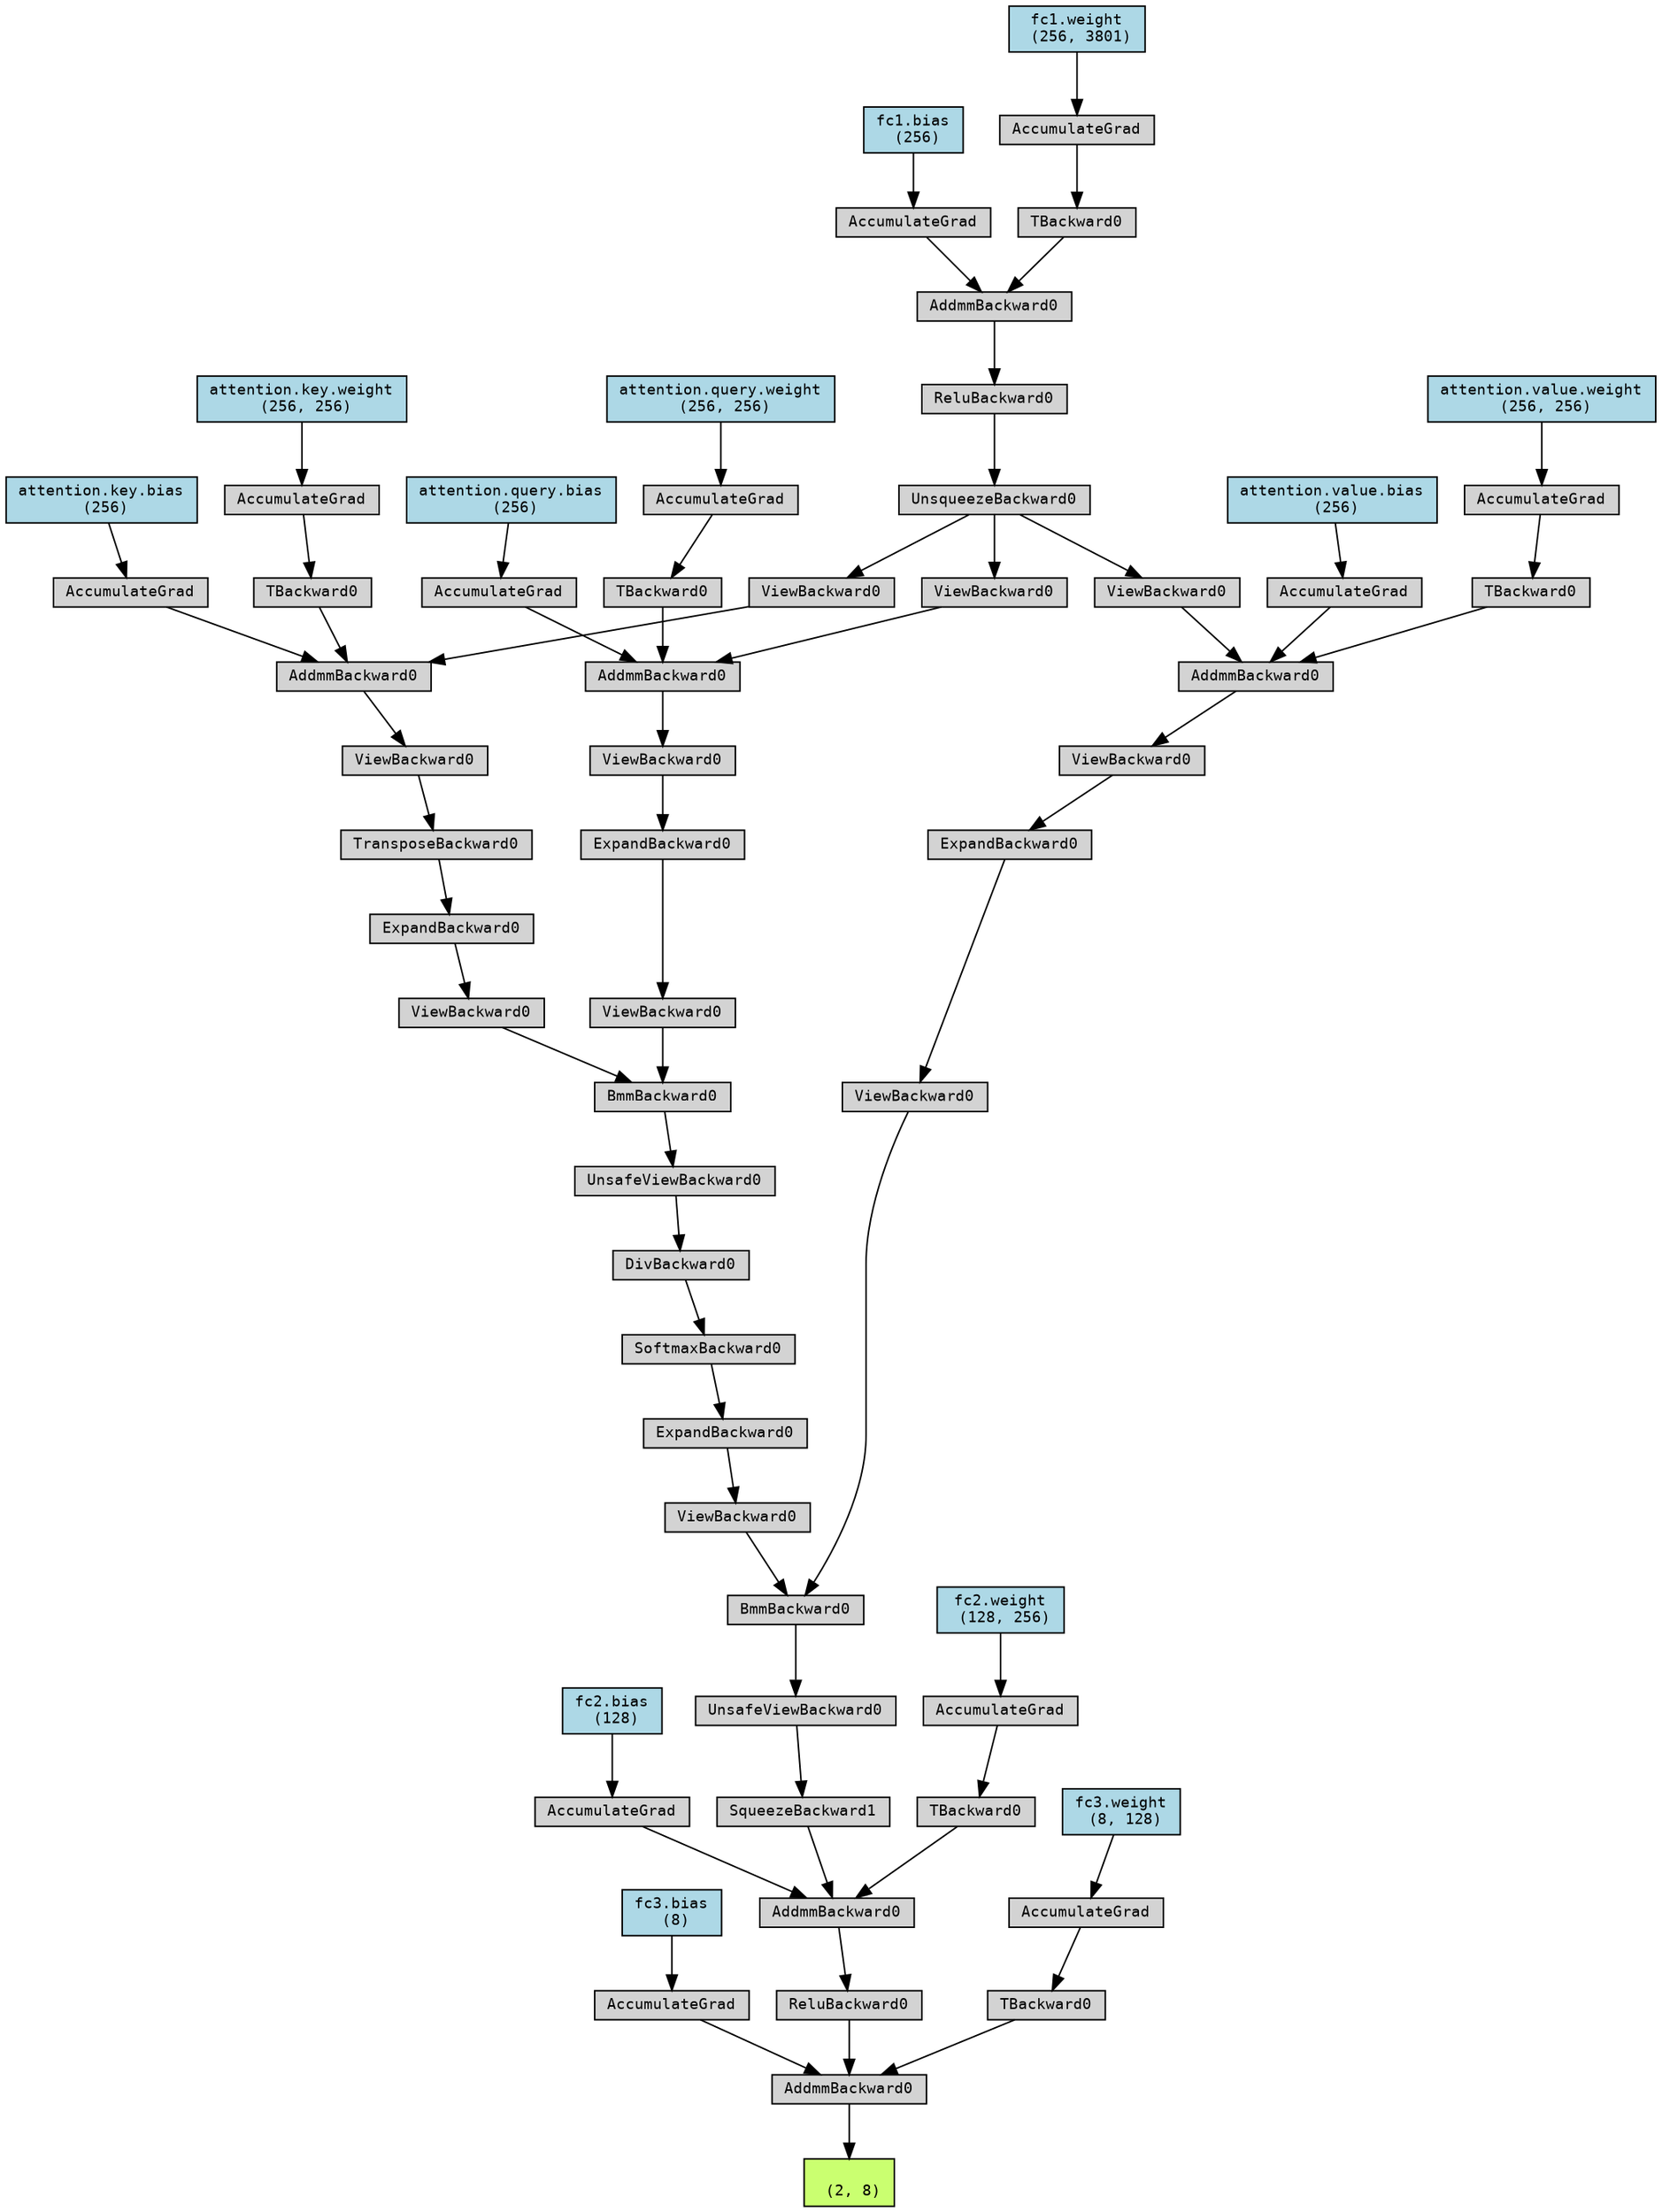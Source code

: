 digraph {
	graph [size="18.75,18.75"]
	node [align=left fontname=monospace fontsize=10 height=0.2 ranksep=0.1 shape=box style=filled]
	2044947989184 [label="
 (2, 8)" fillcolor=darkolivegreen1]
	2044951779936 [label=AddmmBackward0]
	2044951780032 -> 2044951779936
	2044909005136 [label="fc3.bias
 (8)" fillcolor=lightblue]
	2044909005136 -> 2044951780032
	2044951780032 [label=AccumulateGrad]
	2044951779984 -> 2044951779936
	2044951779984 [label=ReluBackward0]
	2044951779840 -> 2044951779984
	2044951779840 [label=AddmmBackward0]
	2044951780176 -> 2044951779840
	2044948036560 [label="fc2.bias
 (128)" fillcolor=lightblue]
	2044948036560 -> 2044951780176
	2044951780176 [label=AccumulateGrad]
	2044951780128 -> 2044951779840
	2044951780128 [label=SqueezeBackward1]
	2044951780320 -> 2044951780128
	2044951780320 [label=UnsafeViewBackward0]
	2044951780512 -> 2044951780320
	2044951780512 [label=BmmBackward0]
	2044951780608 -> 2044951780512
	2044951780608 [label=ViewBackward0]
	2044951780752 -> 2044951780608
	2044951780752 [label=ExpandBackward0]
	2044951780848 -> 2044951780752
	2044951780848 [label=SoftmaxBackward0]
	2044951780944 -> 2044951780848
	2044951780944 [label=DivBackward0]
	2044951781040 -> 2044951780944
	2044951781040 [label=UnsafeViewBackward0]
	2044951781088 -> 2044951781040
	2044951781088 [label=BmmBackward0]
	2044951781184 -> 2044951781088
	2044951781184 [label=ViewBackward0]
	2044951781328 -> 2044951781184
	2044951781328 [label=ExpandBackward0]
	2044951779408 -> 2044951781328
	2044951779408 [label=ViewBackward0]
	2044951875744 -> 2044951779408
	2044951875744 [label=AddmmBackward0]
	2044951875840 -> 2044951875744
	2044909309200 [label="attention.query.bias
 (256)" fillcolor=lightblue]
	2044909309200 -> 2044951875840
	2044951875840 [label=AccumulateGrad]
	2044951875792 -> 2044951875744
	2044951875792 [label=ViewBackward0]
	2044951875936 -> 2044951875792
	2044951875936 [label=UnsqueezeBackward0]
	2044951876128 -> 2044951875936
	2044951876128 [label=ReluBackward0]
	2044951876224 -> 2044951876128
	2044951876224 [label=AddmmBackward0]
	2044951876320 -> 2044951876224
	2044903950432 [label="fc1.bias
 (256)" fillcolor=lightblue]
	2044903950432 -> 2044951876320
	2044951876320 [label=AccumulateGrad]
	2044951876272 -> 2044951876224
	2044951876272 [label=TBackward0]
	2044951876368 -> 2044951876272
	2044936094800 [label="fc1.weight
 (256, 3801)" fillcolor=lightblue]
	2044936094800 -> 2044951876368
	2044951876368 [label=AccumulateGrad]
	2044951875648 -> 2044951875744
	2044951875648 [label=TBackward0]
	2044951876176 -> 2044951875648
	2044936337344 [label="attention.query.weight
 (256, 256)" fillcolor=lightblue]
	2044936337344 -> 2044951876176
	2044951876176 [label=AccumulateGrad]
	2044951781136 -> 2044951781088
	2044951781136 [label=ViewBackward0]
	2044951781232 -> 2044951781136
	2044951781232 [label=ExpandBackward0]
	2044951876080 -> 2044951781232
	2044951876080 [label=TransposeBackward0]
	2044951876032 -> 2044951876080
	2044951876032 [label=ViewBackward0]
	2044951876560 -> 2044951876032
	2044951876560 [label=AddmmBackward0]
	2044951876464 -> 2044951876560
	2044936103552 [label="attention.key.bias
 (256)" fillcolor=lightblue]
	2044936103552 -> 2044951876464
	2044951876464 [label=AccumulateGrad]
	2044951876512 -> 2044951876560
	2044951876512 [label=ViewBackward0]
	2044951875936 -> 2044951876512
	2044951875696 -> 2044951876560
	2044951875696 [label=TBackward0]
	2044951876752 -> 2044951875696
	2044936360080 [label="attention.key.weight
 (256, 256)" fillcolor=lightblue]
	2044936360080 -> 2044951876752
	2044951876752 [label=AccumulateGrad]
	2044951780560 -> 2044951780512
	2044951780560 [label=ViewBackward0]
	2044951780896 -> 2044951780560
	2044951780896 [label=ExpandBackward0]
	2044951780224 -> 2044951780896
	2044951780224 [label=ViewBackward0]
	2044951781280 -> 2044951780224
	2044951781280 [label=AddmmBackward0]
	2044951780704 -> 2044951781280
	2044910568608 [label="attention.value.bias
 (256)" fillcolor=lightblue]
	2044910568608 -> 2044951780704
	2044951780704 [label=AccumulateGrad]
	2044951876416 -> 2044951781280
	2044951876416 [label=ViewBackward0]
	2044951875936 -> 2044951876416
	2044951875888 -> 2044951781280
	2044951875888 [label=TBackward0]
	2044951876848 -> 2044951875888
	2044916114112 [label="attention.value.weight
 (256, 256)" fillcolor=lightblue]
	2044916114112 -> 2044951876848
	2044951876848 [label=AccumulateGrad]
	2044951780080 -> 2044951779840
	2044951780080 [label=TBackward0]
	2044951780416 -> 2044951780080
	2044936376384 [label="fc2.weight
 (128, 256)" fillcolor=lightblue]
	2044936376384 -> 2044951780416
	2044951780416 [label=AccumulateGrad]
	2044951779888 -> 2044951779936
	2044951779888 [label=TBackward0]
	2044951780464 -> 2044951779888
	2044914871248 [label="fc3.weight
 (8, 128)" fillcolor=lightblue]
	2044914871248 -> 2044951780464
	2044951780464 [label=AccumulateGrad]
	2044951779936 -> 2044947989184
}
